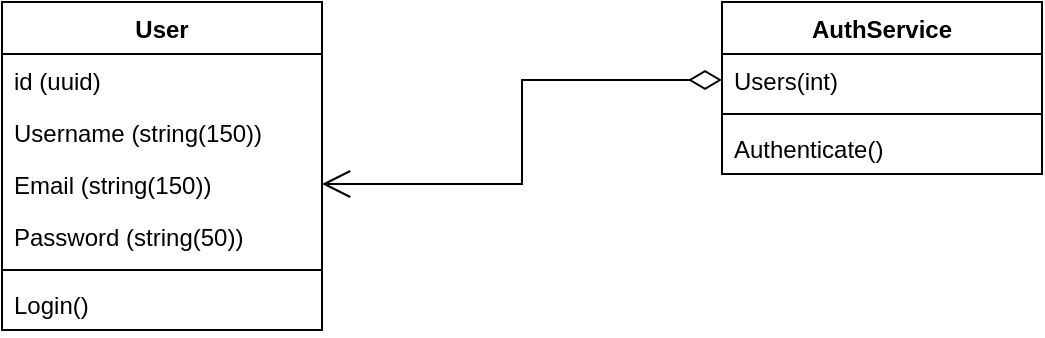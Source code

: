 <mxfile version="22.1.2" type="device">
  <diagram name="Страница — 1" id="00R3lIN3bO4PS_L97c3q">
    <mxGraphModel dx="670" dy="334" grid="1" gridSize="10" guides="1" tooltips="1" connect="1" arrows="1" fold="1" page="1" pageScale="1" pageWidth="827" pageHeight="1169" math="0" shadow="0">
      <root>
        <mxCell id="0" />
        <mxCell id="1" parent="0" />
        <mxCell id="8vSoMtomyJ-KpTdp_CqP-15" value="User" style="swimlane;fontStyle=1;align=center;verticalAlign=top;childLayout=stackLayout;horizontal=1;startSize=26;horizontalStack=0;resizeParent=1;resizeParentMax=0;resizeLast=0;collapsible=1;marginBottom=0;whiteSpace=wrap;html=1;" vertex="1" parent="1">
          <mxGeometry x="180" y="401" width="160" height="164" as="geometry" />
        </mxCell>
        <mxCell id="8vSoMtomyJ-KpTdp_CqP-28" value="id (uuid)" style="text;strokeColor=none;fillColor=none;align=left;verticalAlign=top;spacingLeft=4;spacingRight=4;overflow=hidden;rotatable=0;points=[[0,0.5],[1,0.5]];portConstraint=eastwest;whiteSpace=wrap;html=1;" vertex="1" parent="8vSoMtomyJ-KpTdp_CqP-15">
          <mxGeometry y="26" width="160" height="26" as="geometry" />
        </mxCell>
        <mxCell id="8vSoMtomyJ-KpTdp_CqP-30" value="Username (string(150))" style="text;strokeColor=none;fillColor=none;align=left;verticalAlign=top;spacingLeft=4;spacingRight=4;overflow=hidden;rotatable=0;points=[[0,0.5],[1,0.5]];portConstraint=eastwest;whiteSpace=wrap;html=1;" vertex="1" parent="8vSoMtomyJ-KpTdp_CqP-15">
          <mxGeometry y="52" width="160" height="26" as="geometry" />
        </mxCell>
        <mxCell id="8vSoMtomyJ-KpTdp_CqP-16" value="Email (string(150))" style="text;strokeColor=none;fillColor=none;align=left;verticalAlign=top;spacingLeft=4;spacingRight=4;overflow=hidden;rotatable=0;points=[[0,0.5],[1,0.5]];portConstraint=eastwest;whiteSpace=wrap;html=1;" vertex="1" parent="8vSoMtomyJ-KpTdp_CqP-15">
          <mxGeometry y="78" width="160" height="26" as="geometry" />
        </mxCell>
        <mxCell id="8vSoMtomyJ-KpTdp_CqP-19" value="Password (string(50))" style="text;strokeColor=none;fillColor=none;align=left;verticalAlign=top;spacingLeft=4;spacingRight=4;overflow=hidden;rotatable=0;points=[[0,0.5],[1,0.5]];portConstraint=eastwest;whiteSpace=wrap;html=1;" vertex="1" parent="8vSoMtomyJ-KpTdp_CqP-15">
          <mxGeometry y="104" width="160" height="26" as="geometry" />
        </mxCell>
        <mxCell id="8vSoMtomyJ-KpTdp_CqP-17" value="" style="line;strokeWidth=1;fillColor=none;align=left;verticalAlign=middle;spacingTop=-1;spacingLeft=3;spacingRight=3;rotatable=0;labelPosition=right;points=[];portConstraint=eastwest;strokeColor=inherit;" vertex="1" parent="8vSoMtomyJ-KpTdp_CqP-15">
          <mxGeometry y="130" width="160" height="8" as="geometry" />
        </mxCell>
        <mxCell id="8vSoMtomyJ-KpTdp_CqP-32" value="Login()" style="text;strokeColor=none;fillColor=none;align=left;verticalAlign=top;spacingLeft=4;spacingRight=4;overflow=hidden;rotatable=0;points=[[0,0.5],[1,0.5]];portConstraint=eastwest;whiteSpace=wrap;html=1;" vertex="1" parent="8vSoMtomyJ-KpTdp_CqP-15">
          <mxGeometry y="138" width="160" height="26" as="geometry" />
        </mxCell>
        <mxCell id="8vSoMtomyJ-KpTdp_CqP-24" value="AuthService" style="swimlane;fontStyle=1;align=center;verticalAlign=top;childLayout=stackLayout;horizontal=1;startSize=26;horizontalStack=0;resizeParent=1;resizeParentMax=0;resizeLast=0;collapsible=1;marginBottom=0;whiteSpace=wrap;html=1;" vertex="1" parent="1">
          <mxGeometry x="540" y="401" width="160" height="86" as="geometry" />
        </mxCell>
        <mxCell id="8vSoMtomyJ-KpTdp_CqP-29" value="Users(int)" style="text;strokeColor=none;fillColor=none;align=left;verticalAlign=top;spacingLeft=4;spacingRight=4;overflow=hidden;rotatable=0;points=[[0,0.5],[1,0.5]];portConstraint=eastwest;whiteSpace=wrap;html=1;" vertex="1" parent="8vSoMtomyJ-KpTdp_CqP-24">
          <mxGeometry y="26" width="160" height="26" as="geometry" />
        </mxCell>
        <mxCell id="8vSoMtomyJ-KpTdp_CqP-26" value="" style="line;strokeWidth=1;fillColor=none;align=left;verticalAlign=middle;spacingTop=-1;spacingLeft=3;spacingRight=3;rotatable=0;labelPosition=right;points=[];portConstraint=eastwest;strokeColor=inherit;" vertex="1" parent="8vSoMtomyJ-KpTdp_CqP-24">
          <mxGeometry y="52" width="160" height="8" as="geometry" />
        </mxCell>
        <mxCell id="8vSoMtomyJ-KpTdp_CqP-27" value="Authenticate()" style="text;strokeColor=none;fillColor=none;align=left;verticalAlign=top;spacingLeft=4;spacingRight=4;overflow=hidden;rotatable=0;points=[[0,0.5],[1,0.5]];portConstraint=eastwest;whiteSpace=wrap;html=1;" vertex="1" parent="8vSoMtomyJ-KpTdp_CqP-24">
          <mxGeometry y="60" width="160" height="26" as="geometry" />
        </mxCell>
        <mxCell id="8vSoMtomyJ-KpTdp_CqP-33" value="" style="endArrow=open;html=1;endSize=12;startArrow=diamondThin;startSize=14;startFill=0;edgeStyle=orthogonalEdgeStyle;align=left;verticalAlign=bottom;rounded=0;exitX=0;exitY=0.5;exitDx=0;exitDy=0;" edge="1" parent="1" source="8vSoMtomyJ-KpTdp_CqP-29" target="8vSoMtomyJ-KpTdp_CqP-16">
          <mxGeometry x="-1" y="3" relative="1" as="geometry">
            <mxPoint x="600" y="490" as="sourcePoint" />
            <mxPoint x="760" y="490" as="targetPoint" />
          </mxGeometry>
        </mxCell>
      </root>
    </mxGraphModel>
  </diagram>
</mxfile>
